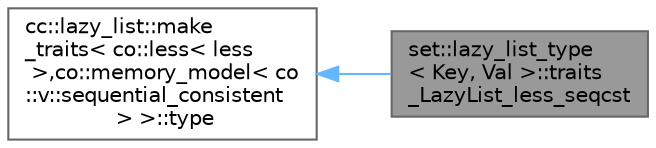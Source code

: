 digraph "set::lazy_list_type&lt; Key, Val &gt;::traits_LazyList_less_seqcst"
{
 // LATEX_PDF_SIZE
  bgcolor="transparent";
  edge [fontname=Helvetica,fontsize=10,labelfontname=Helvetica,labelfontsize=10];
  node [fontname=Helvetica,fontsize=10,shape=box,height=0.2,width=0.4];
  rankdir="LR";
  Node1 [id="Node000001",label="set::lazy_list_type\l\< Key, Val \>::traits\l_LazyList_less_seqcst",height=0.2,width=0.4,color="gray40", fillcolor="grey60", style="filled", fontcolor="black",tooltip=" "];
  Node2 -> Node1 [id="edge1_Node000001_Node000002",dir="back",color="steelblue1",style="solid",tooltip=" "];
  Node2 [id="Node000002",label="cc::lazy_list::make\l_traits\< co::less\< less\l \>,co::memory_model\< co\l::v::sequential_consistent\l \> \>::type",height=0.2,width=0.4,color="gray40", fillcolor="white", style="filled",tooltip=" "];
}
